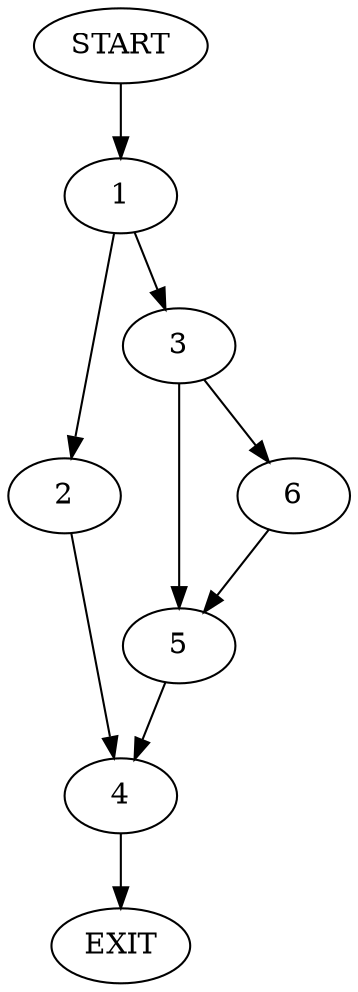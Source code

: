 digraph {
0 [label="START"]
7 [label="EXIT"]
0 -> 1
1 -> 2
1 -> 3
2 -> 4
3 -> 5
3 -> 6
6 -> 5
5 -> 4
4 -> 7
}
